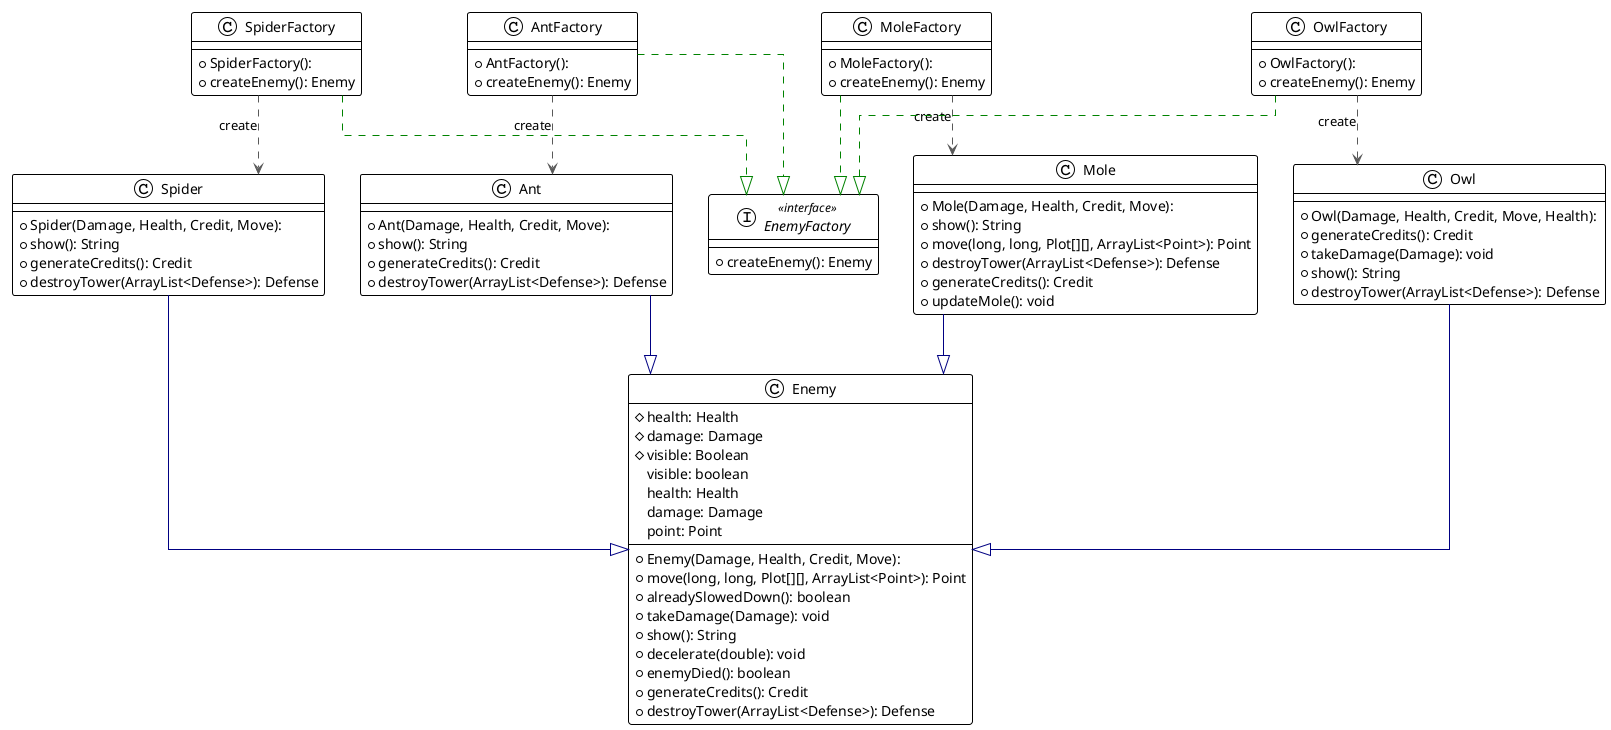 @startuml

!theme plain
top to bottom direction
skinparam linetype ortho

class Ant {
  + Ant(Damage, Health, Credit, Move): 
  + show(): String
  + generateCredits(): Credit
  + destroyTower(ArrayList<Defense>): Defense
}
class AntFactory {
  + AntFactory(): 
  + createEnemy(): Enemy
}
class Enemy {
  + Enemy(Damage, Health, Credit, Move): 
  # health: Health
  # damage: Damage
  # visible: Boolean
  + move(long, long, Plot[][], ArrayList<Point>): Point
  + alreadySlowedDown(): boolean
  + takeDamage(Damage): void
  + show(): String
  + decelerate(double): void
  + enemyDied(): boolean
  + generateCredits(): Credit
  + destroyTower(ArrayList<Defense>): Defense
   visible: boolean
   health: Health
   damage: Damage
   point: Point
}
interface EnemyFactory << interface >> {
  + createEnemy(): Enemy
}
class Mole {
  + Mole(Damage, Health, Credit, Move): 
  + show(): String
  + move(long, long, Plot[][], ArrayList<Point>): Point
  + destroyTower(ArrayList<Defense>): Defense
  + generateCredits(): Credit
  + updateMole(): void
}
class MoleFactory {
  + MoleFactory(): 
  + createEnemy(): Enemy
}
class Owl {
  + Owl(Damage, Health, Credit, Move, Health): 
  + generateCredits(): Credit
  + takeDamage(Damage): void
  + show(): String
  + destroyTower(ArrayList<Defense>): Defense
}
class OwlFactory {
  + OwlFactory(): 
  + createEnemy(): Enemy
}
class Spider {
  + Spider(Damage, Health, Credit, Move): 
  + show(): String
  + generateCredits(): Credit
  + destroyTower(ArrayList<Defense>): Defense
}
class SpiderFactory {
  + SpiderFactory(): 
  + createEnemy(): Enemy
}

Ant            -[#000082,plain]-^  Enemy         
AntFactory     -[#595959,dashed]->  Ant           : "«create»"
AntFactory     -[#008200,dashed]-^  EnemyFactory  
Mole           -[#000082,plain]-^  Enemy         
MoleFactory    -[#008200,dashed]-^  EnemyFactory  
MoleFactory    -[#595959,dashed]->  Mole          : "«create»"
Owl            -[#000082,plain]-^  Enemy         
OwlFactory     -[#008200,dashed]-^  EnemyFactory  
OwlFactory     -[#595959,dashed]->  Owl           : "«create»"
Spider         -[#000082,plain]-^  Enemy         
SpiderFactory  -[#008200,dashed]-^  EnemyFactory  
SpiderFactory  -[#595959,dashed]->  Spider        : "«create»"
@enduml
